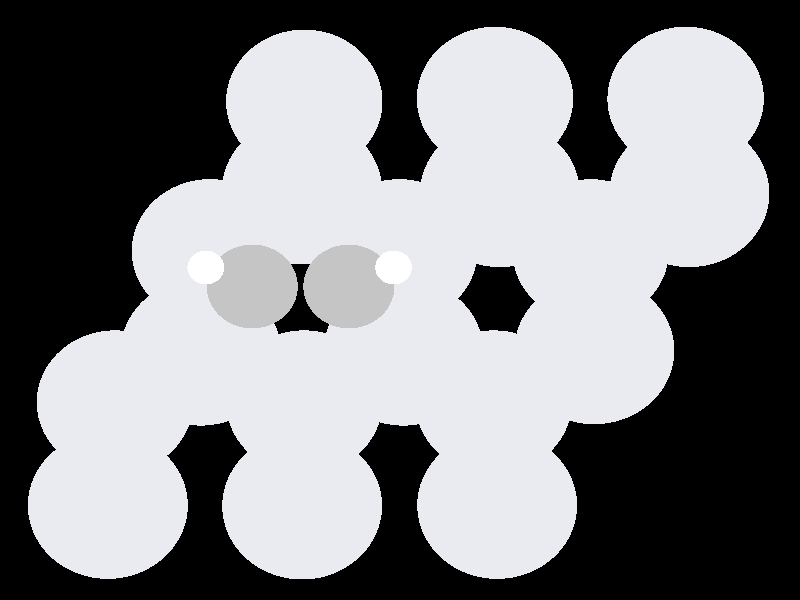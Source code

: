 #include "colors.inc"
#include "finish.inc"

global_settings {assumed_gamma 1 max_trace_level 6}
background {color White transmit 1.0}
camera {perspective
  right -11.33*x up 9.24*y
  direction 100.00*z
  location <0,0,100.00> look_at <0,0,0>}


light_source {<  2.00,   3.00,  40.00> color White
  area_light <0.70, 0, 0>, <0, 0.70, 0>, 3, 3
  adaptive 1 jitter}
// no fog
#declare simple = finish {phong 0.7}
#declare pale = finish {ambient 0.5 diffuse 0.85 roughness 0.001 specular 0.200 }
#declare intermediate = finish {ambient 0.3 diffuse 0.6 specular 0.1 roughness 0.04}
#declare vmd = finish {ambient 0.0 diffuse 0.65 phong 0.1 phong_size 40.0 specular 0.5 }
#declare jmol = finish {ambient 0.2 diffuse 0.6 specular 1 roughness 0.001 metallic}
#declare ase2 = finish {ambient 0.05 brilliance 3 diffuse 0.6 metallic specular 0.7 roughness 0.04 reflection 0.15}
#declare ase3 = finish {ambient 0.15 brilliance 2 diffuse 0.6 metallic specular 1.0 roughness 0.001 reflection 0.0}
#declare glass = finish {ambient 0.05 diffuse 0.3 specular 1.0 roughness 0.001}
#declare glass2 = finish {ambient 0.01 diffuse 0.3 specular 1.0 reflection 0.25 roughness 0.001}
#declare Rcell = 0.050;
#declare Rbond = 0.100;

#macro atom(LOC, R, COL, TRANS, FIN)
  sphere{LOC, R texture{pigment{color COL transmit TRANS} finish{FIN}}}
#end
#macro constrain(LOC, R, COL, TRANS FIN)
union{torus{R, Rcell rotate 45*z texture{pigment{color COL transmit TRANS} finish{FIN}}}
     torus{R, Rcell rotate -45*z texture{pigment{color COL transmit TRANS} finish{FIN}}}
     translate LOC}
#end

// no cell vertices
atom(< -4.23,  -1.65,  -4.79>, 1.16, rgb <0.82, 0.82, 0.88>, 0.0, ase3) // #0
atom(< -1.42,  -1.65,  -4.80>, 1.16, rgb <0.82, 0.82, 0.88>, 0.0, ase3) // #1
atom(<  1.39,  -1.65,  -4.79>, 1.16, rgb <0.82, 0.82, 0.88>, 0.0, ase3) // #2
atom(< -2.82,   0.79,  -4.79>, 1.16, rgb <0.82, 0.82, 0.88>, 0.0, ase3) // #3
atom(< -0.01,   0.79,  -4.79>, 1.16, rgb <0.82, 0.82, 0.88>, 0.0, ase3) // #4
atom(<  2.83,   0.79,  -4.83>, 1.16, rgb <0.82, 0.82, 0.88>, 0.0, ase3) // #5
atom(< -1.42,   3.20,  -4.74>, 1.16, rgb <0.82, 0.82, 0.88>, 0.0, ase3) // #6
atom(<  1.41,   3.25,  -4.82>, 1.16, rgb <0.82, 0.82, 0.88>, 0.0, ase3) // #7
atom(<  4.24,   3.25,  -4.82>, 1.16, rgb <0.82, 0.82, 0.88>, 0.0, ase3) // #8
atom(< -4.24,  -3.24,  -2.48>, 1.16, rgb <0.82, 0.82, 0.88>, 0.0, ase3) // #9
atom(< -1.42,  -3.25,  -2.49>, 1.16, rgb <0.82, 0.82, 0.88>, 0.0, ase3) // #10
atom(<  1.41,  -3.24,  -2.48>, 1.16, rgb <0.82, 0.82, 0.88>, 0.0, ase3) // #11
atom(< -2.89,  -0.82,  -2.38>, 1.16, rgb <0.82, 0.82, 0.88>, 0.0, ase3) // #12
atom(<  0.05,  -0.82,  -2.38>, 1.16, rgb <0.82, 0.82, 0.88>, 0.0, ase3) // #13
atom(<  2.82,  -0.80,  -2.48>, 1.16, rgb <0.82, 0.82, 0.88>, 0.0, ase3) // #14
atom(< -1.42,   1.72,  -2.30>, 1.16, rgb <0.82, 0.82, 0.88>, 0.0, ase3) // #15
atom(<  1.45,   1.68,  -2.52>, 1.16, rgb <0.82, 0.82, 0.88>, 0.0, ase3) // #16
atom(<  4.20,   1.68,  -2.52>, 1.16, rgb <0.82, 0.82, 0.88>, 0.0, ase3) // #17
atom(< -2.11,   0.21,  -0.83>, 0.65, rgb <0.56, 0.56, 0.56>, 0.0, ase3) // #18
atom(< -0.73,   0.21,  -0.83>, 0.65, rgb <0.56, 0.56, 0.56>, 0.0, ase3) // #19
atom(< -0.09,   0.50,   0.00>, 0.26, rgb <1.00, 1.00, 1.00>, 0.0, ase3) // #20
atom(< -2.75,   0.50,  -0.00>, 0.26, rgb <1.00, 1.00, 1.00>, 0.0, ase3) // #21

// no constraints
